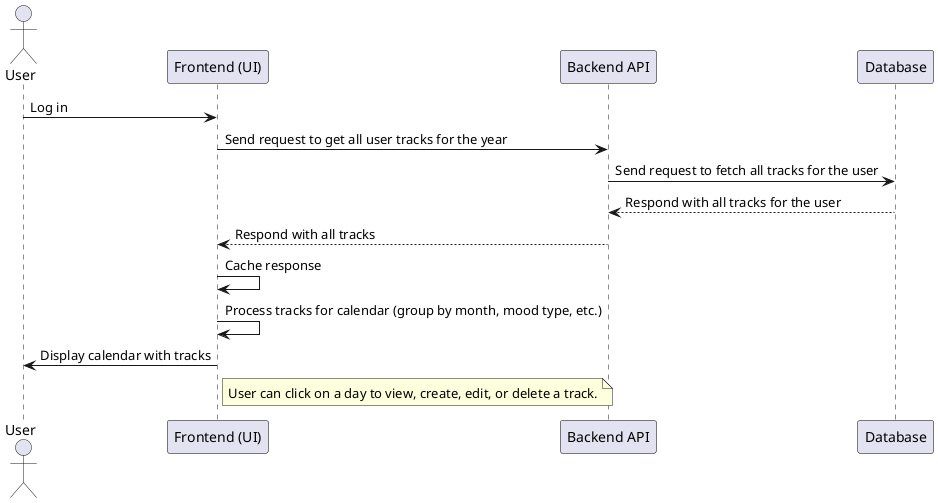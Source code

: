 @startuml

skinparam participant {
    FontColor black
    BorderColor black
}

actor User

participant "Frontend (UI)" as UI
participant "Backend API" as API
participant "Database" as DB

User -> UI : Log in
UI -> API : Send request to get all user tracks for the year
API -> DB : Send request to fetch all tracks for the user
DB --> API : Respond with all tracks for the user

API --> UI : Respond with all tracks
UI -> UI : Cache response
UI -> UI : Process tracks for calendar (group by month, mood type, etc.)
UI -> User : Display calendar with tracks

note right of UI : User can click on a day to view, create, edit, or delete a track.

@enduml
